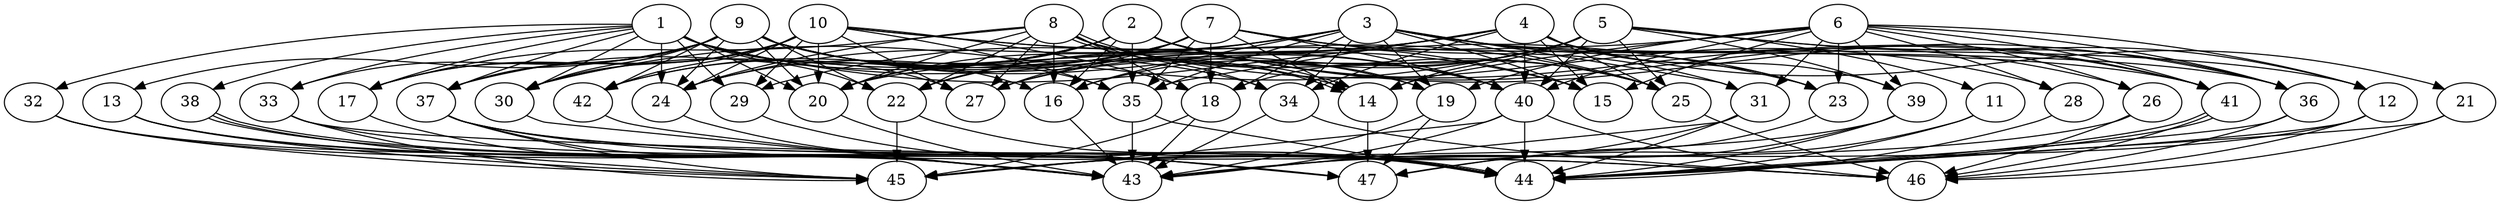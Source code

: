 // DAG (tier=3-complex, mode=data, n=47, ccr=0.511, fat=0.807, density=0.637, regular=0.397, jump=0.270, mindata=4194304, maxdata=33554432)
// DAG automatically generated by daggen at Sun Aug 24 16:33:35 2025
// /home/ermia/Project/Environments/daggen/bin/daggen --dot --ccr 0.511 --fat 0.807 --regular 0.397 --density 0.637 --jump 0.270 --mindata 4194304 --maxdata 33554432 -n 47 
digraph G {
  1 [size="14411321996282044", alpha="0.19", expect_size="7205660998141022"]
  1 -> 16 [size ="287471858352128"]
  1 -> 17 [size ="287471858352128"]
  1 -> 20 [size ="287471858352128"]
  1 -> 22 [size ="287471858352128"]
  1 -> 23 [size ="287471858352128"]
  1 -> 24 [size ="287471858352128"]
  1 -> 27 [size ="287471858352128"]
  1 -> 29 [size ="287471858352128"]
  1 -> 30 [size ="287471858352128"]
  1 -> 32 [size ="287471858352128"]
  1 -> 33 [size ="287471858352128"]
  1 -> 37 [size ="287471858352128"]
  1 -> 38 [size ="287471858352128"]
  1 -> 40 [size ="287471858352128"]
  2 [size="5836853569807856959488", alpha="0.03", expect_size="2918426784903928479744"]
  2 -> 16 [size ="2593437895360512"]
  2 -> 19 [size ="2593437895360512"]
  2 -> 20 [size ="2593437895360512"]
  2 -> 25 [size ="2593437895360512"]
  2 -> 26 [size ="2593437895360512"]
  2 -> 30 [size ="2593437895360512"]
  2 -> 35 [size ="2593437895360512"]
  2 -> 36 [size ="2593437895360512"]
  2 -> 37 [size ="2593437895360512"]
  2 -> 40 [size ="2593437895360512"]
  2 -> 41 [size ="2593437895360512"]
  2 -> 42 [size ="2593437895360512"]
  3 [size="27903265566959337472000", alpha="0.20", expect_size="13951632783479668736000"]
  3 -> 15 [size ="7359698252595200"]
  3 -> 16 [size ="7359698252595200"]
  3 -> 18 [size ="7359698252595200"]
  3 -> 19 [size ="7359698252595200"]
  3 -> 20 [size ="7359698252595200"]
  3 -> 22 [size ="7359698252595200"]
  3 -> 23 [size ="7359698252595200"]
  3 -> 24 [size ="7359698252595200"]
  3 -> 25 [size ="7359698252595200"]
  3 -> 31 [size ="7359698252595200"]
  3 -> 34 [size ="7359698252595200"]
  3 -> 35 [size ="7359698252595200"]
  3 -> 36 [size ="7359698252595200"]
  3 -> 41 [size ="7359698252595200"]
  4 [size="14248522513645568000000", alpha="0.09", expect_size="7124261256822784000000"]
  4 -> 15 [size ="4701861969920000"]
  4 -> 21 [size ="4701861969920000"]
  4 -> 22 [size ="4701861969920000"]
  4 -> 23 [size ="4701861969920000"]
  4 -> 25 [size ="4701861969920000"]
  4 -> 27 [size ="4701861969920000"]
  4 -> 29 [size ="4701861969920000"]
  4 -> 34 [size ="4701861969920000"]
  4 -> 35 [size ="4701861969920000"]
  4 -> 39 [size ="4701861969920000"]
  4 -> 40 [size ="4701861969920000"]
  5 [size="21408849332254617600", alpha="0.14", expect_size="10704424666127308800"]
  5 -> 11 [size ="8460503101734912"]
  5 -> 12 [size ="8460503101734912"]
  5 -> 14 [size ="8460503101734912"]
  5 -> 16 [size ="8460503101734912"]
  5 -> 18 [size ="8460503101734912"]
  5 -> 25 [size ="8460503101734912"]
  5 -> 27 [size ="8460503101734912"]
  5 -> 30 [size ="8460503101734912"]
  5 -> 36 [size ="8460503101734912"]
  5 -> 39 [size ="8460503101734912"]
  5 -> 40 [size ="8460503101734912"]
  6 [size="2490961413911638704128", alpha="0.13", expect_size="1245480706955819352064"]
  6 -> 12 [size ="1470058622615552"]
  6 -> 14 [size ="1470058622615552"]
  6 -> 15 [size ="1470058622615552"]
  6 -> 19 [size ="1470058622615552"]
  6 -> 20 [size ="1470058622615552"]
  6 -> 23 [size ="1470058622615552"]
  6 -> 26 [size ="1470058622615552"]
  6 -> 28 [size ="1470058622615552"]
  6 -> 31 [size ="1470058622615552"]
  6 -> 36 [size ="1470058622615552"]
  6 -> 39 [size ="1470058622615552"]
  6 -> 40 [size ="1470058622615552"]
  6 -> 41 [size ="1470058622615552"]
  7 [size="22483321676630892", alpha="0.10", expect_size="11241660838315446"]
  7 -> 12 [size ="904173864353792"]
  7 -> 14 [size ="904173864353792"]
  7 -> 18 [size ="904173864353792"]
  7 -> 22 [size ="904173864353792"]
  7 -> 24 [size ="904173864353792"]
  7 -> 27 [size ="904173864353792"]
  7 -> 31 [size ="904173864353792"]
  7 -> 35 [size ="904173864353792"]
  7 -> 40 [size ="904173864353792"]
  7 -> 41 [size ="904173864353792"]
  7 -> 42 [size ="904173864353792"]
  8 [size="3425404059037376446464", alpha="0.09", expect_size="1712702029518688223232"]
  8 -> 14 [size ="1817877128675328"]
  8 -> 14 [size ="1817877128675328"]
  8 -> 16 [size ="1817877128675328"]
  8 -> 17 [size ="1817877128675328"]
  8 -> 18 [size ="1817877128675328"]
  8 -> 20 [size ="1817877128675328"]
  8 -> 22 [size ="1817877128675328"]
  8 -> 24 [size ="1817877128675328"]
  8 -> 25 [size ="1817877128675328"]
  8 -> 27 [size ="1817877128675328"]
  8 -> 28 [size ="1817877128675328"]
  8 -> 34 [size ="1817877128675328"]
  9 [size="63413228167218584", alpha="0.01", expect_size="31706614083609292"]
  9 -> 13 [size ="3638675564920832"]
  9 -> 14 [size ="3638675564920832"]
  9 -> 15 [size ="3638675564920832"]
  9 -> 17 [size ="3638675564920832"]
  9 -> 19 [size ="3638675564920832"]
  9 -> 20 [size ="3638675564920832"]
  9 -> 22 [size ="3638675564920832"]
  9 -> 24 [size ="3638675564920832"]
  9 -> 30 [size ="3638675564920832"]
  9 -> 33 [size ="3638675564920832"]
  9 -> 34 [size ="3638675564920832"]
  9 -> 35 [size ="3638675564920832"]
  9 -> 37 [size ="3638675564920832"]
  9 -> 40 [size ="3638675564920832"]
  9 -> 42 [size ="3638675564920832"]
  10 [size="142857098841031904", alpha="0.15", expect_size="71428549420515952"]
  10 -> 15 [size ="7147564616908800"]
  10 -> 17 [size ="7147564616908800"]
  10 -> 18 [size ="7147564616908800"]
  10 -> 20 [size ="7147564616908800"]
  10 -> 24 [size ="7147564616908800"]
  10 -> 25 [size ="7147564616908800"]
  10 -> 27 [size ="7147564616908800"]
  10 -> 29 [size ="7147564616908800"]
  10 -> 30 [size ="7147564616908800"]
  10 -> 35 [size ="7147564616908800"]
  10 -> 37 [size ="7147564616908800"]
  10 -> 42 [size ="7147564616908800"]
  11 [size="1056122347330732032000", alpha="0.18", expect_size="528061173665366016000"]
  11 -> 44 [size ="829658706739200"]
  11 -> 47 [size ="829658706739200"]
  12 [size="7091071451682817024", alpha="0.14", expect_size="3545535725841408512"]
  12 -> 43 [size ="5507011127017472"]
  12 -> 44 [size ="5507011127017472"]
  12 -> 46 [size ="5507011127017472"]
  13 [size="303950250119165640704", alpha="0.08", expect_size="151975125059582820352"]
  13 -> 44 [size ="361652654440448"]
  13 -> 45 [size ="361652654440448"]
  13 -> 47 [size ="361652654440448"]
  14 [size="55369263554200544", alpha="0.11", expect_size="27684631777100272"]
  14 -> 47 [size ="1495710692278272"]
  15 [size="20097997176756719616", alpha="0.04", expect_size="10048998588378359808"]
  16 [size="345253842810137536", alpha="0.08", expect_size="172626921405068768"]
  16 -> 43 [size ="6443467853004800"]
  17 [size="3944768477172031488", alpha="0.17", expect_size="1972384238586015744"]
  17 -> 43 [size ="8730088099020800"]
  18 [size="43565371253899840", alpha="0.09", expect_size="21782685626949920"]
  18 -> 43 [size ="972657621204992"]
  18 -> 45 [size ="972657621204992"]
  19 [size="11560003396728571904", alpha="0.13", expect_size="5780001698364285952"]
  19 -> 43 [size ="7827058776342528"]
  19 -> 47 [size ="7827058776342528"]
  20 [size="11349323065236123648", alpha="0.16", expect_size="5674661532618061824"]
  20 -> 43 [size ="5020475319123968"]
  21 [size="2294619540561106688", alpha="0.11", expect_size="1147309770280553344"]
  21 -> 44 [size ="907835365916672"]
  21 -> 46 [size ="907835365916672"]
  22 [size="2885528965553688936448", alpha="0.03", expect_size="1442764482776844468224"]
  22 -> 44 [size ="1621462637084672"]
  22 -> 45 [size ="1621462637084672"]
  23 [size="1560431006821690376192", alpha="0.02", expect_size="780215503410845188096"]
  23 -> 47 [size ="1076266199416832"]
  24 [size="484493656958542784", alpha="0.18", expect_size="242246828479271392"]
  24 -> 47 [size ="7751395948101632"]
  25 [size="36985576444740157571072", alpha="0.04", expect_size="18492788222370078785536"]
  25 -> 46 [size ="8880653286244352"]
  26 [size="5458201150909717504", alpha="0.10", expect_size="2729100575454858752"]
  26 -> 45 [size ="3821567410700288"]
  26 -> 46 [size ="3821567410700288"]
  27 [size="360504899078930176", alpha="0.10", expect_size="180252449539465088"]
  28 [size="13261161473482162176000", alpha="0.18", expect_size="6630580736741081088000"]
  28 -> 44 [size ="4482060307660800"]
  29 [size="4279554968395972608000", alpha="0.15", expect_size="2139777484197986304000"]
  29 -> 44 [size ="2108736877363200"]
  30 [size="9586153225735723008", alpha="0.20", expect_size="4793076612867861504"]
  30 -> 43 [size ="5315270197379072"]
  31 [size="90364462957223216", alpha="0.11", expect_size="45182231478611608"]
  31 -> 43 [size ="3956303160410112"]
  31 -> 44 [size ="3956303160410112"]
  31 -> 45 [size ="3956303160410112"]
  32 [size="1811338306903233792", alpha="0.05", expect_size="905669153451616896"]
  32 -> 43 [size ="1001777499471872"]
  32 -> 44 [size ="1001777499471872"]
  32 -> 45 [size ="1001777499471872"]
  33 [size="2487313141361328640", alpha="0.02", expect_size="1243656570680664320"]
  33 -> 44 [size ="2772538962739200"]
  33 -> 45 [size ="2772538962739200"]
  33 -> 46 [size ="2772538962739200"]
  34 [size="9129119332805115904000", alpha="0.07", expect_size="4564559666402557952000"]
  34 -> 43 [size ="3494426496204800"]
  34 -> 46 [size ="3494426496204800"]
  35 [size="368293445632000000000", alpha="0.15", expect_size="184146722816000000000"]
  35 -> 43 [size ="411041792000000"]
  35 -> 44 [size ="411041792000000"]
  36 [size="1255518717236565248", alpha="0.16", expect_size="627759358618282624"]
  36 -> 44 [size ="2036743318536192"]
  36 -> 46 [size ="2036743318536192"]
  37 [size="41713224691684632", alpha="0.06", expect_size="20856612345842316"]
  37 -> 43 [size ="3432044017221632"]
  37 -> 44 [size ="3432044017221632"]
  37 -> 45 [size ="3432044017221632"]
  37 -> 46 [size ="3432044017221632"]
  37 -> 47 [size ="3432044017221632"]
  38 [size="126867191576788800", alpha="0.04", expect_size="63433595788394400"]
  38 -> 44 [size ="3657218339635200"]
  38 -> 44 [size ="3657218339635200"]
  38 -> 45 [size ="3657218339635200"]
  39 [size="148359286620671968", alpha="0.20", expect_size="74179643310335984"]
  39 -> 43 [size ="5394536645787648"]
  39 -> 44 [size ="5394536645787648"]
  39 -> 45 [size ="5394536645787648"]
  40 [size="28277978892417045102592", alpha="0.08", expect_size="14138989446208522551296"]
  40 -> 43 [size ="7425440645906432"]
  40 -> 44 [size ="7425440645906432"]
  40 -> 45 [size ="7425440645906432"]
  40 -> 46 [size ="7425440645906432"]
  41 [size="3073782597593465880576", alpha="0.18", expect_size="1536891298796732940288"]
  41 -> 44 [size ="1691240689041408"]
  41 -> 44 [size ="1691240689041408"]
  41 -> 46 [size ="1691240689041408"]
  42 [size="3887597246225843712", alpha="0.18", expect_size="1943798623112921856"]
  42 -> 43 [size ="5890899968000000"]
  43 [size="91379628849177520", alpha="0.06", expect_size="45689814424588760"]
  44 [size="15288650428411894", alpha="0.14", expect_size="7644325214205947"]
  45 [size="3404504763218163400704", alpha="0.19", expect_size="1702252381609081700352"]
  46 [size="710481111893153939456", alpha="0.18", expect_size="355240555946576969728"]
  47 [size="250769320755890880", alpha="0.11", expect_size="125384660377945440"]
}